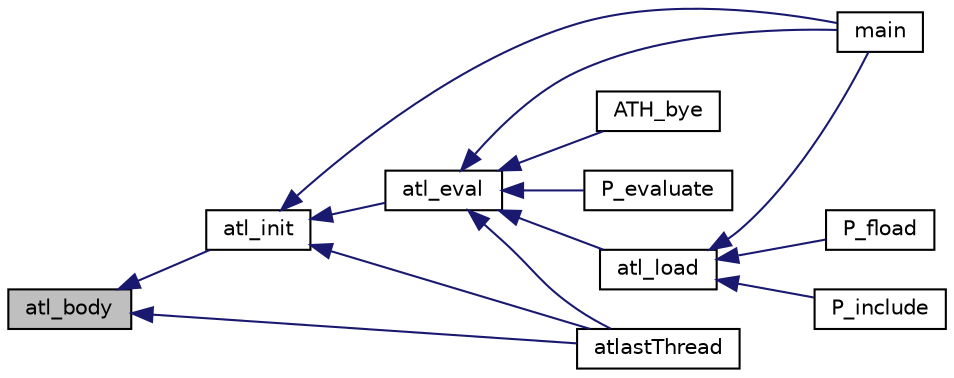 digraph "atl_body"
{
  edge [fontname="Helvetica",fontsize="10",labelfontname="Helvetica",labelfontsize="10"];
  node [fontname="Helvetica",fontsize="10",shape=record];
  rankdir="LR";
  Node109 [label="atl_body",height=0.2,width=0.4,color="black", fillcolor="grey75", style="filled", fontcolor="black"];
  Node109 -> Node110 [dir="back",color="midnightblue",fontsize="10",style="solid"];
  Node110 [label="atl_init",height=0.2,width=0.4,color="black", fillcolor="white", style="filled",URL="$atlast_8c.html#a58f9de18b337d19aebc0e01ea7b9a897"];
  Node110 -> Node111 [dir="back",color="midnightblue",fontsize="10",style="solid"];
  Node111 [label="atl_eval",height=0.2,width=0.4,color="black", fillcolor="white", style="filled",URL="$atlast_8c.html#a45d749d6527e7183b11e7c928bf763e5"];
  Node111 -> Node112 [dir="back",color="midnightblue",fontsize="10",style="solid"];
  Node112 [label="ATH_bye",height=0.2,width=0.4,color="black", fillcolor="white", style="filled",URL="$atlast_8c.html#afaa7526e38e354c4659bdb6d8d7649a0"];
  Node111 -> Node113 [dir="back",color="midnightblue",fontsize="10",style="solid"];
  Node113 [label="P_evaluate",height=0.2,width=0.4,color="black", fillcolor="white", style="filled",URL="$atlast_8c.html#a52b57ee9d51562eadf6889a0e9c3dca0"];
  Node111 -> Node114 [dir="back",color="midnightblue",fontsize="10",style="solid"];
  Node114 [label="atl_load",height=0.2,width=0.4,color="black", fillcolor="white", style="filled",URL="$atlast_8c.html#a0cc24398ed9212cff1741d83addaf73b"];
  Node114 -> Node115 [dir="back",color="midnightblue",fontsize="10",style="solid"];
  Node115 [label="P_fload",height=0.2,width=0.4,color="black", fillcolor="white", style="filled",URL="$atlast_8c.html#a8bad61f67a82bf9b494db4b8eb8ff2f0"];
  Node114 -> Node116 [dir="back",color="midnightblue",fontsize="10",style="solid"];
  Node116 [label="P_include",height=0.2,width=0.4,color="black", fillcolor="white", style="filled",URL="$atlast_8c.html#a595c06952c327286a3f794ba5de6cae2"];
  Node114 -> Node117 [dir="back",color="midnightblue",fontsize="10",style="solid"];
  Node117 [label="main",height=0.2,width=0.4,color="black", fillcolor="white", style="filled",URL="$atlmain_8c.html#a0ddf1224851353fc92bfbff6f499fa97"];
  Node111 -> Node117 [dir="back",color="midnightblue",fontsize="10",style="solid"];
  Node111 -> Node118 [dir="back",color="midnightblue",fontsize="10",style="solid"];
  Node118 [label="atlastThread",height=0.2,width=0.4,color="black", fillcolor="white", style="filled",URL="$task_8c.html#ab6e83cab638644085d64608e8acddf55"];
  Node110 -> Node117 [dir="back",color="midnightblue",fontsize="10",style="solid"];
  Node110 -> Node118 [dir="back",color="midnightblue",fontsize="10",style="solid"];
  Node109 -> Node118 [dir="back",color="midnightblue",fontsize="10",style="solid"];
}
